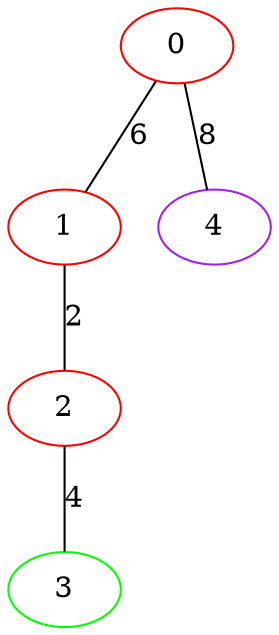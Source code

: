 graph "" {
0 [color=red, weight=1];
1 [color=red, weight=1];
2 [color=red, weight=1];
3 [color=green, weight=2];
4 [color=purple, weight=4];
0 -- 1  [key=0, label=6];
0 -- 4  [key=0, label=8];
1 -- 2  [key=0, label=2];
2 -- 3  [key=0, label=4];
}
